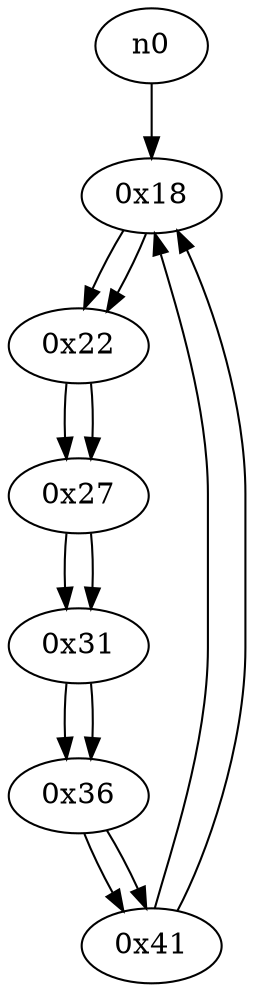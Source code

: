 digraph G{
/* nodes */
  n1 [label="0x18"]
  n2 [label="0x22"]
  n3 [label="0x27"]
  n4 [label="0x31"]
  n5 [label="0x36"]
  n6 [label="0x41"]
/* edges */
n1 -> n2;
n6 -> n1;
n0 -> n1;
n2 -> n3;
n1 -> n2;
n3 -> n4;
n2 -> n3;
n4 -> n5;
n3 -> n4;
n5 -> n6;
n4 -> n5;
n6 -> n1;
n5 -> n6;
}
